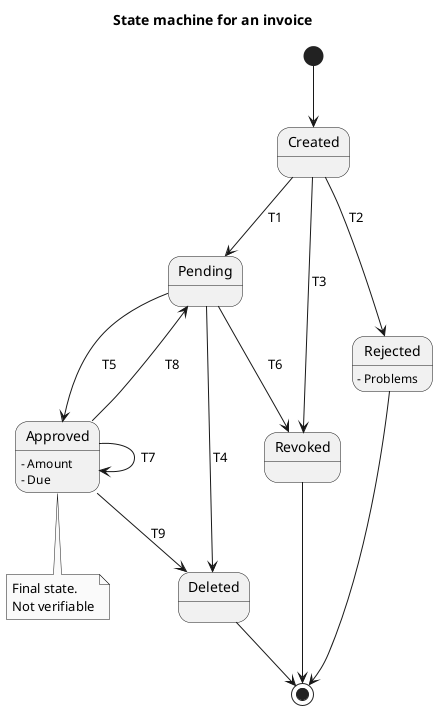 @startuml
skinparam monochrome true

Title State machine for an invoice

[*] --> Created
Created --> Pending : T1
Created --> Rejected : T2
Created --> Revoked : T3

Pending --> Deleted : T4
Pending --> Approved : T5
Pending --> Revoked : T6

Approved --> Approved : T7
Approved --> Pending : T8
Approved --> Deleted : T9

Revoked --> [*]
Deleted --> [*]
Rejected --> [*]

Approved : - Amount\n- Due
Rejected : - Problems

note bottom of Approved
    Final state.
    Not verifiable
end note

@enduml